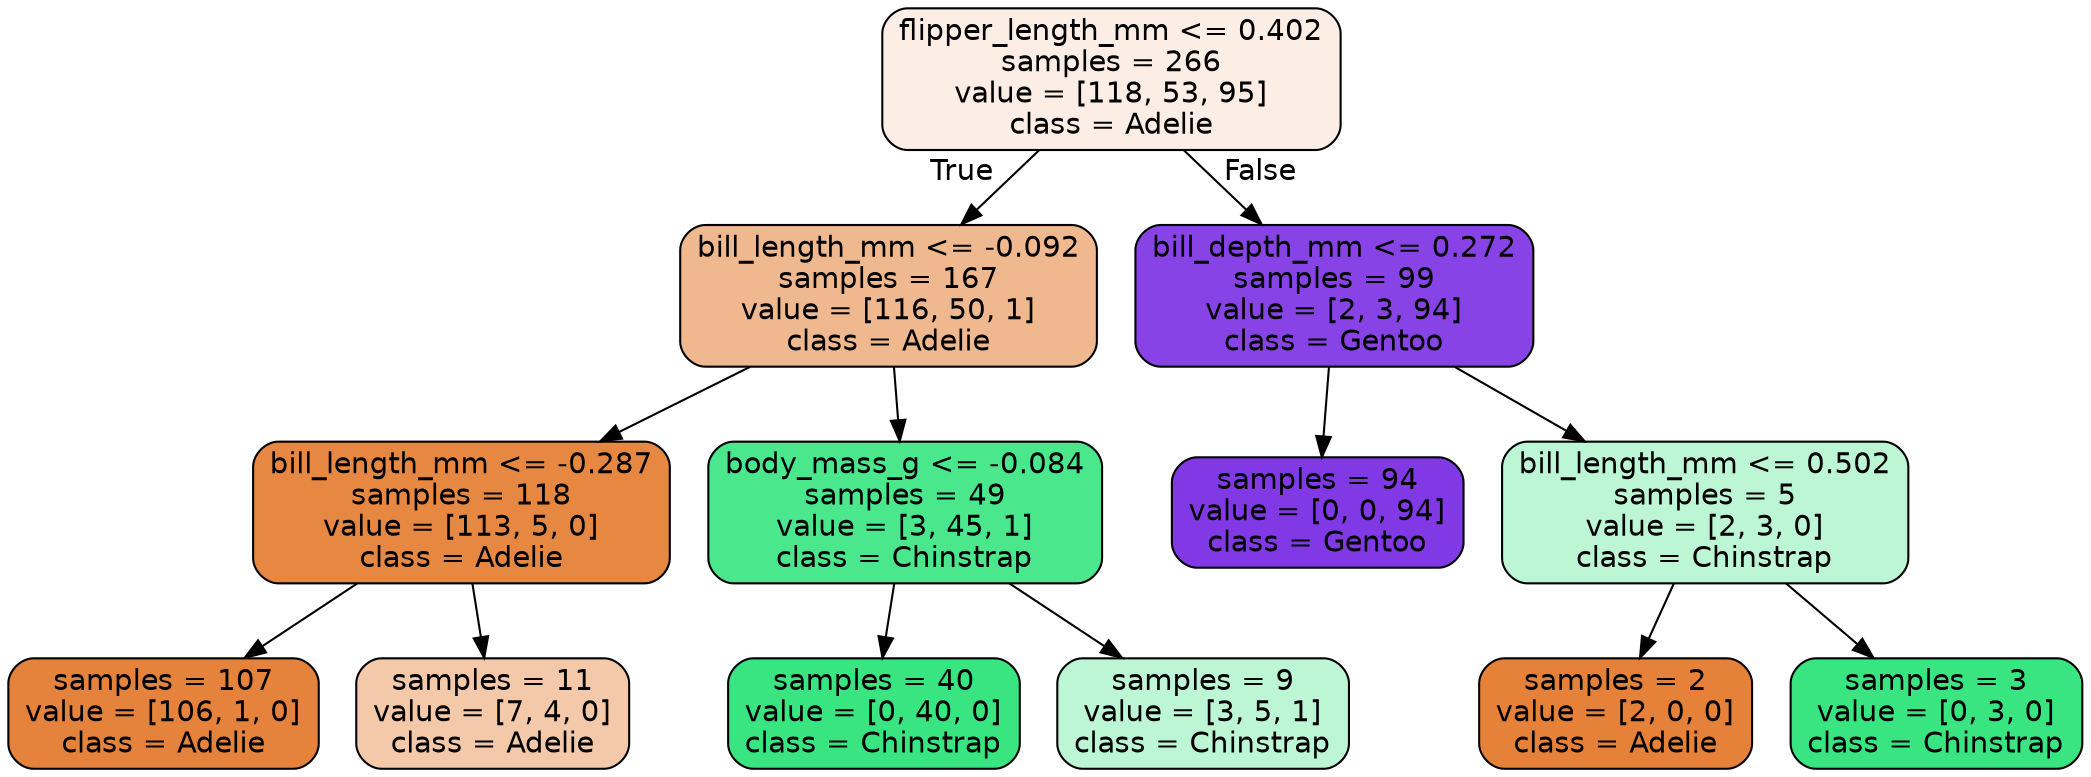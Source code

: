 digraph Tree {
node [shape=box, style="filled, rounded", color="black", fontname="helvetica"] ;
edge [fontname="helvetica"] ;
0 [label="flipper_length_mm <= 0.402\nsamples = 266\nvalue = [118, 53, 95]\nclass = Adelie", fillcolor="#fceee4"] ;
1 [label="bill_length_mm <= -0.092\nsamples = 167\nvalue = [116, 50, 1]\nclass = Adelie", fillcolor="#f0b88f"] ;
0 -> 1 [labeldistance=2.5, labelangle=45, headlabel="True"] ;
2 [label="bill_length_mm <= -0.287\nsamples = 118\nvalue = [113, 5, 0]\nclass = Adelie", fillcolor="#e68742"] ;
1 -> 2 ;
3 [label="samples = 107\nvalue = [106, 1, 0]\nclass = Adelie", fillcolor="#e5823b"] ;
2 -> 3 ;
4 [label="samples = 11\nvalue = [7, 4, 0]\nclass = Adelie", fillcolor="#f4c9aa"] ;
2 -> 4 ;
5 [label="body_mass_g <= -0.084\nsamples = 49\nvalue = [3, 45, 1]\nclass = Chinstrap", fillcolor="#4ae78c"] ;
1 -> 5 ;
6 [label="samples = 40\nvalue = [0, 40, 0]\nclass = Chinstrap", fillcolor="#39e581"] ;
5 -> 6 ;
7 [label="samples = 9\nvalue = [3, 5, 1]\nclass = Chinstrap", fillcolor="#bdf6d5"] ;
5 -> 7 ;
8 [label="bill_depth_mm <= 0.272\nsamples = 99\nvalue = [2, 3, 94]\nclass = Gentoo", fillcolor="#8843e6"] ;
0 -> 8 [labeldistance=2.5, labelangle=-45, headlabel="False"] ;
9 [label="samples = 94\nvalue = [0, 0, 94]\nclass = Gentoo", fillcolor="#8139e5"] ;
8 -> 9 ;
10 [label="bill_length_mm <= 0.502\nsamples = 5\nvalue = [2, 3, 0]\nclass = Chinstrap", fillcolor="#bdf6d5"] ;
8 -> 10 ;
11 [label="samples = 2\nvalue = [2, 0, 0]\nclass = Adelie", fillcolor="#e58139"] ;
10 -> 11 ;
12 [label="samples = 3\nvalue = [0, 3, 0]\nclass = Chinstrap", fillcolor="#39e581"] ;
10 -> 12 ;
}